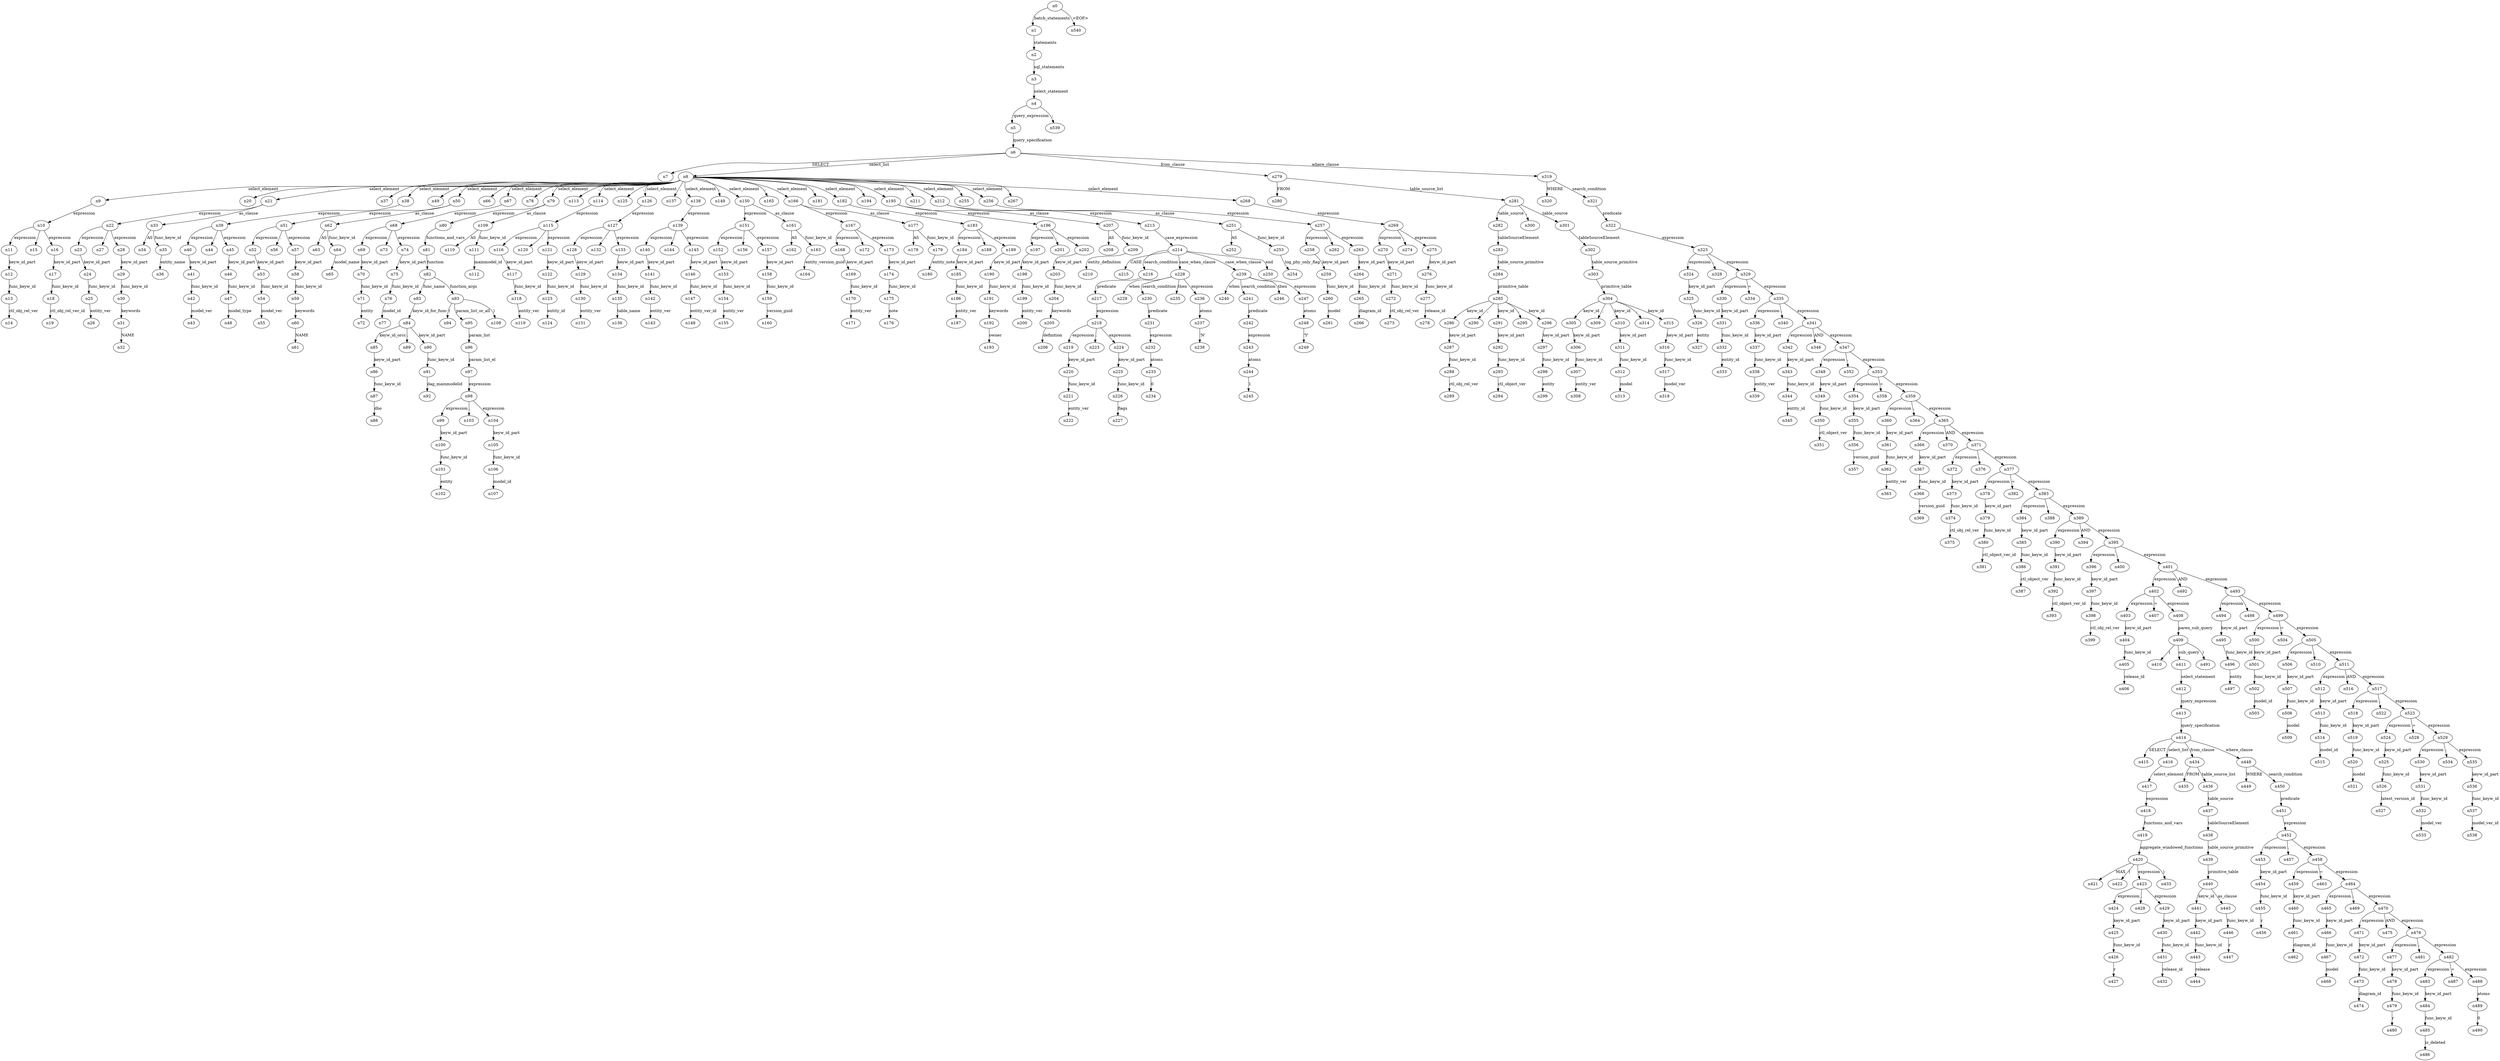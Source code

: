 digraph ParseTree {
  n0 -> n1 [label="batch_statements"];
  n1 -> n2 [label="statements"];
  n2 -> n3 [label="sql_statements"];
  n3 -> n4 [label="select_statement"];
  n4 -> n5 [label="query_expression"];
  n5 -> n6 [label="query_specification"];
  n6 -> n7 [label="SELECT"];
  n6 -> n8 [label="select_list"];
  n8 -> n9 [label="select_element"];
  n9 -> n10 [label="expression"];
  n10 -> n11 [label="expression"];
  n11 -> n12 [label="keyw_id_part"];
  n12 -> n13 [label="func_keyw_id"];
  n13 -> n14 [label="ctl_obj_rel_ver"];
  n10 -> n15 [label="."];
  n10 -> n16 [label="expression"];
  n16 -> n17 [label="keyw_id_part"];
  n17 -> n18 [label="func_keyw_id"];
  n18 -> n19 [label="ctl_obj_rel_ver_id"];
  n8 -> n20 [label=","];
  n8 -> n21 [label="select_element"];
  n21 -> n22 [label="expression"];
  n22 -> n23 [label="expression"];
  n23 -> n24 [label="keyw_id_part"];
  n24 -> n25 [label="func_keyw_id"];
  n25 -> n26 [label="entity_ver"];
  n22 -> n27 [label="."];
  n22 -> n28 [label="expression"];
  n28 -> n29 [label="keyw_id_part"];
  n29 -> n30 [label="func_keyw_id"];
  n30 -> n31 [label="keywords"];
  n31 -> n32 [label="NAME"];
  n21 -> n33 [label="as_clause"];
  n33 -> n34 [label="AS"];
  n33 -> n35 [label="func_keyw_id"];
  n35 -> n36 [label="entity_name"];
  n8 -> n37 [label=","];
  n8 -> n38 [label="select_element"];
  n38 -> n39 [label="expression"];
  n39 -> n40 [label="expression"];
  n40 -> n41 [label="keyw_id_part"];
  n41 -> n42 [label="func_keyw_id"];
  n42 -> n43 [label="model_ver"];
  n39 -> n44 [label="."];
  n39 -> n45 [label="expression"];
  n45 -> n46 [label="keyw_id_part"];
  n46 -> n47 [label="func_keyw_id"];
  n47 -> n48 [label="model_type"];
  n8 -> n49 [label=","];
  n8 -> n50 [label="select_element"];
  n50 -> n51 [label="expression"];
  n51 -> n52 [label="expression"];
  n52 -> n53 [label="keyw_id_part"];
  n53 -> n54 [label="func_keyw_id"];
  n54 -> n55 [label="model_ver"];
  n51 -> n56 [label="."];
  n51 -> n57 [label="expression"];
  n57 -> n58 [label="keyw_id_part"];
  n58 -> n59 [label="func_keyw_id"];
  n59 -> n60 [label="keywords"];
  n60 -> n61 [label="NAME"];
  n50 -> n62 [label="as_clause"];
  n62 -> n63 [label="AS"];
  n62 -> n64 [label="func_keyw_id"];
  n64 -> n65 [label="model_name"];
  n8 -> n66 [label=","];
  n8 -> n67 [label="select_element"];
  n67 -> n68 [label="expression"];
  n68 -> n69 [label="expression"];
  n69 -> n70 [label="keyw_id_part"];
  n70 -> n71 [label="func_keyw_id"];
  n71 -> n72 [label="entity"];
  n68 -> n73 [label="."];
  n68 -> n74 [label="expression"];
  n74 -> n75 [label="keyw_id_part"];
  n75 -> n76 [label="func_keyw_id"];
  n76 -> n77 [label="model_id"];
  n8 -> n78 [label=","];
  n8 -> n79 [label="select_element"];
  n79 -> n80 [label="expression"];
  n80 -> n81 [label="functions_and_vars"];
  n81 -> n82 [label="function"];
  n82 -> n83 [label="func_name"];
  n83 -> n84 [label="keyw_id_for_func"];
  n84 -> n85 [label="keyw_id_orcc"];
  n85 -> n86 [label="keyw_id_part"];
  n86 -> n87 [label="func_keyw_id"];
  n87 -> n88 [label="dbo"];
  n84 -> n89 [label="."];
  n84 -> n90 [label="keyw_id_part"];
  n90 -> n91 [label="func_keyw_id"];
  n91 -> n92 [label="dag_mainmodelid"];
  n82 -> n93 [label="function_args"];
  n93 -> n94 [label="("];
  n93 -> n95 [label="param_list_or_all"];
  n95 -> n96 [label="param_list"];
  n96 -> n97 [label="param_list_el"];
  n97 -> n98 [label="expression"];
  n98 -> n99 [label="expression"];
  n99 -> n100 [label="keyw_id_part"];
  n100 -> n101 [label="func_keyw_id"];
  n101 -> n102 [label="entity"];
  n98 -> n103 [label="."];
  n98 -> n104 [label="expression"];
  n104 -> n105 [label="keyw_id_part"];
  n105 -> n106 [label="func_keyw_id"];
  n106 -> n107 [label="model_id"];
  n93 -> n108 [label=")"];
  n79 -> n109 [label="as_clause"];
  n109 -> n110 [label="AS"];
  n109 -> n111 [label="func_keyw_id"];
  n111 -> n112 [label="mainmodel_id"];
  n8 -> n113 [label=","];
  n8 -> n114 [label="select_element"];
  n114 -> n115 [label="expression"];
  n115 -> n116 [label="expression"];
  n116 -> n117 [label="keyw_id_part"];
  n117 -> n118 [label="func_keyw_id"];
  n118 -> n119 [label="entity_ver"];
  n115 -> n120 [label="."];
  n115 -> n121 [label="expression"];
  n121 -> n122 [label="keyw_id_part"];
  n122 -> n123 [label="func_keyw_id"];
  n123 -> n124 [label="entity_id"];
  n8 -> n125 [label=","];
  n8 -> n126 [label="select_element"];
  n126 -> n127 [label="expression"];
  n127 -> n128 [label="expression"];
  n128 -> n129 [label="keyw_id_part"];
  n129 -> n130 [label="func_keyw_id"];
  n130 -> n131 [label="entity_ver"];
  n127 -> n132 [label="."];
  n127 -> n133 [label="expression"];
  n133 -> n134 [label="keyw_id_part"];
  n134 -> n135 [label="func_keyw_id"];
  n135 -> n136 [label="table_name"];
  n8 -> n137 [label=","];
  n8 -> n138 [label="select_element"];
  n138 -> n139 [label="expression"];
  n139 -> n140 [label="expression"];
  n140 -> n141 [label="keyw_id_part"];
  n141 -> n142 [label="func_keyw_id"];
  n142 -> n143 [label="entity_ver"];
  n139 -> n144 [label="."];
  n139 -> n145 [label="expression"];
  n145 -> n146 [label="keyw_id_part"];
  n146 -> n147 [label="func_keyw_id"];
  n147 -> n148 [label="entity_ver_id"];
  n8 -> n149 [label=","];
  n8 -> n150 [label="select_element"];
  n150 -> n151 [label="expression"];
  n151 -> n152 [label="expression"];
  n152 -> n153 [label="keyw_id_part"];
  n153 -> n154 [label="func_keyw_id"];
  n154 -> n155 [label="entity_ver"];
  n151 -> n156 [label="."];
  n151 -> n157 [label="expression"];
  n157 -> n158 [label="keyw_id_part"];
  n158 -> n159 [label="func_keyw_id"];
  n159 -> n160 [label="version_guid"];
  n150 -> n161 [label="as_clause"];
  n161 -> n162 [label="AS"];
  n161 -> n163 [label="func_keyw_id"];
  n163 -> n164 [label="entity_version_guid"];
  n8 -> n165 [label=","];
  n8 -> n166 [label="select_element"];
  n166 -> n167 [label="expression"];
  n167 -> n168 [label="expression"];
  n168 -> n169 [label="keyw_id_part"];
  n169 -> n170 [label="func_keyw_id"];
  n170 -> n171 [label="entity_ver"];
  n167 -> n172 [label="."];
  n167 -> n173 [label="expression"];
  n173 -> n174 [label="keyw_id_part"];
  n174 -> n175 [label="func_keyw_id"];
  n175 -> n176 [label="note"];
  n166 -> n177 [label="as_clause"];
  n177 -> n178 [label="AS"];
  n177 -> n179 [label="func_keyw_id"];
  n179 -> n180 [label="entity_note"];
  n8 -> n181 [label=","];
  n8 -> n182 [label="select_element"];
  n182 -> n183 [label="expression"];
  n183 -> n184 [label="expression"];
  n184 -> n185 [label="keyw_id_part"];
  n185 -> n186 [label="func_keyw_id"];
  n186 -> n187 [label="entity_ver"];
  n183 -> n188 [label="."];
  n183 -> n189 [label="expression"];
  n189 -> n190 [label="keyw_id_part"];
  n190 -> n191 [label="func_keyw_id"];
  n191 -> n192 [label="keywords"];
  n192 -> n193 [label="owner"];
  n8 -> n194 [label=","];
  n8 -> n195 [label="select_element"];
  n195 -> n196 [label="expression"];
  n196 -> n197 [label="expression"];
  n197 -> n198 [label="keyw_id_part"];
  n198 -> n199 [label="func_keyw_id"];
  n199 -> n200 [label="entity_ver"];
  n196 -> n201 [label="."];
  n196 -> n202 [label="expression"];
  n202 -> n203 [label="keyw_id_part"];
  n203 -> n204 [label="func_keyw_id"];
  n204 -> n205 [label="keywords"];
  n205 -> n206 [label="definition"];
  n195 -> n207 [label="as_clause"];
  n207 -> n208 [label="AS"];
  n207 -> n209 [label="func_keyw_id"];
  n209 -> n210 [label="entity_definition"];
  n8 -> n211 [label=","];
  n8 -> n212 [label="select_element"];
  n212 -> n213 [label="expression"];
  n213 -> n214 [label="case_expression"];
  n214 -> n215 [label="CASE"];
  n214 -> n216 [label="search_condition"];
  n216 -> n217 [label="predicate"];
  n217 -> n218 [label="expression"];
  n218 -> n219 [label="expression"];
  n219 -> n220 [label="keyw_id_part"];
  n220 -> n221 [label="func_keyw_id"];
  n221 -> n222 [label="entity_ver"];
  n218 -> n223 [label="."];
  n218 -> n224 [label="expression"];
  n224 -> n225 [label="keyw_id_part"];
  n225 -> n226 [label="func_keyw_id"];
  n226 -> n227 [label="flags"];
  n214 -> n228 [label="case_when_clause"];
  n228 -> n229 [label="when"];
  n228 -> n230 [label="search_condition"];
  n230 -> n231 [label="predicate"];
  n231 -> n232 [label="expression"];
  n232 -> n233 [label="atoms"];
  n233 -> n234 [label="0"];
  n228 -> n235 [label="then"];
  n228 -> n236 [label="expression"];
  n236 -> n237 [label="atoms"];
  n237 -> n238 [label="'N'"];
  n214 -> n239 [label="case_when_clause"];
  n239 -> n240 [label="when"];
  n239 -> n241 [label="search_condition"];
  n241 -> n242 [label="predicate"];
  n242 -> n243 [label="expression"];
  n243 -> n244 [label="atoms"];
  n244 -> n245 [label="1"];
  n239 -> n246 [label="then"];
  n239 -> n247 [label="expression"];
  n247 -> n248 [label="atoms"];
  n248 -> n249 [label="'Y'"];
  n214 -> n250 [label="end"];
  n212 -> n251 [label="as_clause"];
  n251 -> n252 [label="AS"];
  n251 -> n253 [label="func_keyw_id"];
  n253 -> n254 [label="log_phy_only_flag"];
  n8 -> n255 [label=","];
  n8 -> n256 [label="select_element"];
  n256 -> n257 [label="expression"];
  n257 -> n258 [label="expression"];
  n258 -> n259 [label="keyw_id_part"];
  n259 -> n260 [label="func_keyw_id"];
  n260 -> n261 [label="model"];
  n257 -> n262 [label="."];
  n257 -> n263 [label="expression"];
  n263 -> n264 [label="keyw_id_part"];
  n264 -> n265 [label="func_keyw_id"];
  n265 -> n266 [label="diagram_id"];
  n8 -> n267 [label=","];
  n8 -> n268 [label="select_element"];
  n268 -> n269 [label="expression"];
  n269 -> n270 [label="expression"];
  n270 -> n271 [label="keyw_id_part"];
  n271 -> n272 [label="func_keyw_id"];
  n272 -> n273 [label="ctl_obj_rel_ver"];
  n269 -> n274 [label="."];
  n269 -> n275 [label="expression"];
  n275 -> n276 [label="keyw_id_part"];
  n276 -> n277 [label="func_keyw_id"];
  n277 -> n278 [label="release_id"];
  n6 -> n279 [label="from_clause"];
  n279 -> n280 [label="FROM"];
  n279 -> n281 [label="table_source_list"];
  n281 -> n282 [label="table_source"];
  n282 -> n283 [label="tableSourceElement"];
  n283 -> n284 [label="table_source_primitive"];
  n284 -> n285 [label="primitive_table"];
  n285 -> n286 [label="keyw_id"];
  n286 -> n287 [label="keyw_id_part"];
  n287 -> n288 [label="func_keyw_id"];
  n288 -> n289 [label="ctl_obj_rel_ver"];
  n285 -> n290 [label=","];
  n285 -> n291 [label="keyw_id"];
  n291 -> n292 [label="keyw_id_part"];
  n292 -> n293 [label="func_keyw_id"];
  n293 -> n294 [label="ctl_object_ver"];
  n285 -> n295 [label=","];
  n285 -> n296 [label="keyw_id"];
  n296 -> n297 [label="keyw_id_part"];
  n297 -> n298 [label="func_keyw_id"];
  n298 -> n299 [label="entity"];
  n281 -> n300 [label=","];
  n281 -> n301 [label="table_source"];
  n301 -> n302 [label="tableSourceElement"];
  n302 -> n303 [label="table_source_primitive"];
  n303 -> n304 [label="primitive_table"];
  n304 -> n305 [label="keyw_id"];
  n305 -> n306 [label="keyw_id_part"];
  n306 -> n307 [label="func_keyw_id"];
  n307 -> n308 [label="entity_ver"];
  n304 -> n309 [label=","];
  n304 -> n310 [label="keyw_id"];
  n310 -> n311 [label="keyw_id_part"];
  n311 -> n312 [label="func_keyw_id"];
  n312 -> n313 [label="model"];
  n304 -> n314 [label=","];
  n304 -> n315 [label="keyw_id"];
  n315 -> n316 [label="keyw_id_part"];
  n316 -> n317 [label="func_keyw_id"];
  n317 -> n318 [label="model_ver"];
  n6 -> n319 [label="where_clause"];
  n319 -> n320 [label="WHERE"];
  n319 -> n321 [label="search_condition"];
  n321 -> n322 [label="predicate"];
  n322 -> n323 [label="expression"];
  n323 -> n324 [label="expression"];
  n324 -> n325 [label="keyw_id_part"];
  n325 -> n326 [label="func_keyw_id"];
  n326 -> n327 [label="entity"];
  n323 -> n328 [label="."];
  n323 -> n329 [label="expression"];
  n329 -> n330 [label="expression"];
  n330 -> n331 [label="keyw_id_part"];
  n331 -> n332 [label="func_keyw_id"];
  n332 -> n333 [label="entity_id"];
  n329 -> n334 [label="="];
  n329 -> n335 [label="expression"];
  n335 -> n336 [label="expression"];
  n336 -> n337 [label="keyw_id_part"];
  n337 -> n338 [label="func_keyw_id"];
  n338 -> n339 [label="entity_ver"];
  n335 -> n340 [label="."];
  n335 -> n341 [label="expression"];
  n341 -> n342 [label="expression"];
  n342 -> n343 [label="keyw_id_part"];
  n343 -> n344 [label="func_keyw_id"];
  n344 -> n345 [label="entity_id"];
  n341 -> n346 [label="AND"];
  n341 -> n347 [label="expression"];
  n347 -> n348 [label="expression"];
  n348 -> n349 [label="keyw_id_part"];
  n349 -> n350 [label="func_keyw_id"];
  n350 -> n351 [label="ctl_object_ver"];
  n347 -> n352 [label="."];
  n347 -> n353 [label="expression"];
  n353 -> n354 [label="expression"];
  n354 -> n355 [label="keyw_id_part"];
  n355 -> n356 [label="func_keyw_id"];
  n356 -> n357 [label="version_guid"];
  n353 -> n358 [label="="];
  n353 -> n359 [label="expression"];
  n359 -> n360 [label="expression"];
  n360 -> n361 [label="keyw_id_part"];
  n361 -> n362 [label="func_keyw_id"];
  n362 -> n363 [label="entity_ver"];
  n359 -> n364 [label="."];
  n359 -> n365 [label="expression"];
  n365 -> n366 [label="expression"];
  n366 -> n367 [label="keyw_id_part"];
  n367 -> n368 [label="func_keyw_id"];
  n368 -> n369 [label="version_guid"];
  n365 -> n370 [label="AND"];
  n365 -> n371 [label="expression"];
  n371 -> n372 [label="expression"];
  n372 -> n373 [label="keyw_id_part"];
  n373 -> n374 [label="func_keyw_id"];
  n374 -> n375 [label="ctl_obj_rel_ver"];
  n371 -> n376 [label="."];
  n371 -> n377 [label="expression"];
  n377 -> n378 [label="expression"];
  n378 -> n379 [label="keyw_id_part"];
  n379 -> n380 [label="func_keyw_id"];
  n380 -> n381 [label="ctl_object_ver_id"];
  n377 -> n382 [label="="];
  n377 -> n383 [label="expression"];
  n383 -> n384 [label="expression"];
  n384 -> n385 [label="keyw_id_part"];
  n385 -> n386 [label="func_keyw_id"];
  n386 -> n387 [label="ctl_object_ver"];
  n383 -> n388 [label="."];
  n383 -> n389 [label="expression"];
  n389 -> n390 [label="expression"];
  n390 -> n391 [label="keyw_id_part"];
  n391 -> n392 [label="func_keyw_id"];
  n392 -> n393 [label="ctl_object_ver_id"];
  n389 -> n394 [label="AND"];
  n389 -> n395 [label="expression"];
  n395 -> n396 [label="expression"];
  n396 -> n397 [label="keyw_id_part"];
  n397 -> n398 [label="func_keyw_id"];
  n398 -> n399 [label="ctl_obj_rel_ver"];
  n395 -> n400 [label="."];
  n395 -> n401 [label="expression"];
  n401 -> n402 [label="expression"];
  n402 -> n403 [label="expression"];
  n403 -> n404 [label="keyw_id_part"];
  n404 -> n405 [label="func_keyw_id"];
  n405 -> n406 [label="release_id"];
  n402 -> n407 [label="="];
  n402 -> n408 [label="expression"];
  n408 -> n409 [label="paren_sub_query"];
  n409 -> n410 [label="("];
  n409 -> n411 [label="sub_query"];
  n411 -> n412 [label="select_statement"];
  n412 -> n413 [label="query_expression"];
  n413 -> n414 [label="query_specification"];
  n414 -> n415 [label="SELECT"];
  n414 -> n416 [label="select_list"];
  n416 -> n417 [label="select_element"];
  n417 -> n418 [label="expression"];
  n418 -> n419 [label="functions_and_vars"];
  n419 -> n420 [label="aggregate_windowed_functions"];
  n420 -> n421 [label="MAX"];
  n420 -> n422 [label="("];
  n420 -> n423 [label="expression"];
  n423 -> n424 [label="expression"];
  n424 -> n425 [label="keyw_id_part"];
  n425 -> n426 [label="func_keyw_id"];
  n426 -> n427 [label="r"];
  n423 -> n428 [label="."];
  n423 -> n429 [label="expression"];
  n429 -> n430 [label="keyw_id_part"];
  n430 -> n431 [label="func_keyw_id"];
  n431 -> n432 [label="release_id"];
  n420 -> n433 [label=")"];
  n414 -> n434 [label="from_clause"];
  n434 -> n435 [label="FROM"];
  n434 -> n436 [label="table_source_list"];
  n436 -> n437 [label="table_source"];
  n437 -> n438 [label="tableSourceElement"];
  n438 -> n439 [label="table_source_primitive"];
  n439 -> n440 [label="primitive_table"];
  n440 -> n441 [label="keyw_id"];
  n441 -> n442 [label="keyw_id_part"];
  n442 -> n443 [label="func_keyw_id"];
  n443 -> n444 [label="release"];
  n440 -> n445 [label="as_clause"];
  n445 -> n446 [label="func_keyw_id"];
  n446 -> n447 [label="r"];
  n414 -> n448 [label="where_clause"];
  n448 -> n449 [label="WHERE"];
  n448 -> n450 [label="search_condition"];
  n450 -> n451 [label="predicate"];
  n451 -> n452 [label="expression"];
  n452 -> n453 [label="expression"];
  n453 -> n454 [label="keyw_id_part"];
  n454 -> n455 [label="func_keyw_id"];
  n455 -> n456 [label="r"];
  n452 -> n457 [label="."];
  n452 -> n458 [label="expression"];
  n458 -> n459 [label="expression"];
  n459 -> n460 [label="keyw_id_part"];
  n460 -> n461 [label="func_keyw_id"];
  n461 -> n462 [label="diagram_id"];
  n458 -> n463 [label="="];
  n458 -> n464 [label="expression"];
  n464 -> n465 [label="expression"];
  n465 -> n466 [label="keyw_id_part"];
  n466 -> n467 [label="func_keyw_id"];
  n467 -> n468 [label="model"];
  n464 -> n469 [label="."];
  n464 -> n470 [label="expression"];
  n470 -> n471 [label="expression"];
  n471 -> n472 [label="keyw_id_part"];
  n472 -> n473 [label="func_keyw_id"];
  n473 -> n474 [label="diagram_id"];
  n470 -> n475 [label="AND"];
  n470 -> n476 [label="expression"];
  n476 -> n477 [label="expression"];
  n477 -> n478 [label="keyw_id_part"];
  n478 -> n479 [label="func_keyw_id"];
  n479 -> n480 [label="r"];
  n476 -> n481 [label="."];
  n476 -> n482 [label="expression"];
  n482 -> n483 [label="expression"];
  n483 -> n484 [label="keyw_id_part"];
  n484 -> n485 [label="func_keyw_id"];
  n485 -> n486 [label="is_deleted"];
  n482 -> n487 [label="="];
  n482 -> n488 [label="expression"];
  n488 -> n489 [label="atoms"];
  n489 -> n490 [label="0"];
  n409 -> n491 [label=")"];
  n401 -> n492 [label="AND"];
  n401 -> n493 [label="expression"];
  n493 -> n494 [label="expression"];
  n494 -> n495 [label="keyw_id_part"];
  n495 -> n496 [label="func_keyw_id"];
  n496 -> n497 [label="entity"];
  n493 -> n498 [label="."];
  n493 -> n499 [label="expression"];
  n499 -> n500 [label="expression"];
  n500 -> n501 [label="keyw_id_part"];
  n501 -> n502 [label="func_keyw_id"];
  n502 -> n503 [label="model_id"];
  n499 -> n504 [label="="];
  n499 -> n505 [label="expression"];
  n505 -> n506 [label="expression"];
  n506 -> n507 [label="keyw_id_part"];
  n507 -> n508 [label="func_keyw_id"];
  n508 -> n509 [label="model"];
  n505 -> n510 [label="."];
  n505 -> n511 [label="expression"];
  n511 -> n512 [label="expression"];
  n512 -> n513 [label="keyw_id_part"];
  n513 -> n514 [label="func_keyw_id"];
  n514 -> n515 [label="model_id"];
  n511 -> n516 [label="AND"];
  n511 -> n517 [label="expression"];
  n517 -> n518 [label="expression"];
  n518 -> n519 [label="keyw_id_part"];
  n519 -> n520 [label="func_keyw_id"];
  n520 -> n521 [label="model"];
  n517 -> n522 [label="."];
  n517 -> n523 [label="expression"];
  n523 -> n524 [label="expression"];
  n524 -> n525 [label="keyw_id_part"];
  n525 -> n526 [label="func_keyw_id"];
  n526 -> n527 [label="latest_version_id"];
  n523 -> n528 [label="="];
  n523 -> n529 [label="expression"];
  n529 -> n530 [label="expression"];
  n530 -> n531 [label="keyw_id_part"];
  n531 -> n532 [label="func_keyw_id"];
  n532 -> n533 [label="model_ver"];
  n529 -> n534 [label="."];
  n529 -> n535 [label="expression"];
  n535 -> n536 [label="keyw_id_part"];
  n536 -> n537 [label="func_keyw_id"];
  n537 -> n538 [label="model_ver_id"];
  n4 -> n539 [label=";"];
  n0 -> n540 [label="<EOF>"];
}